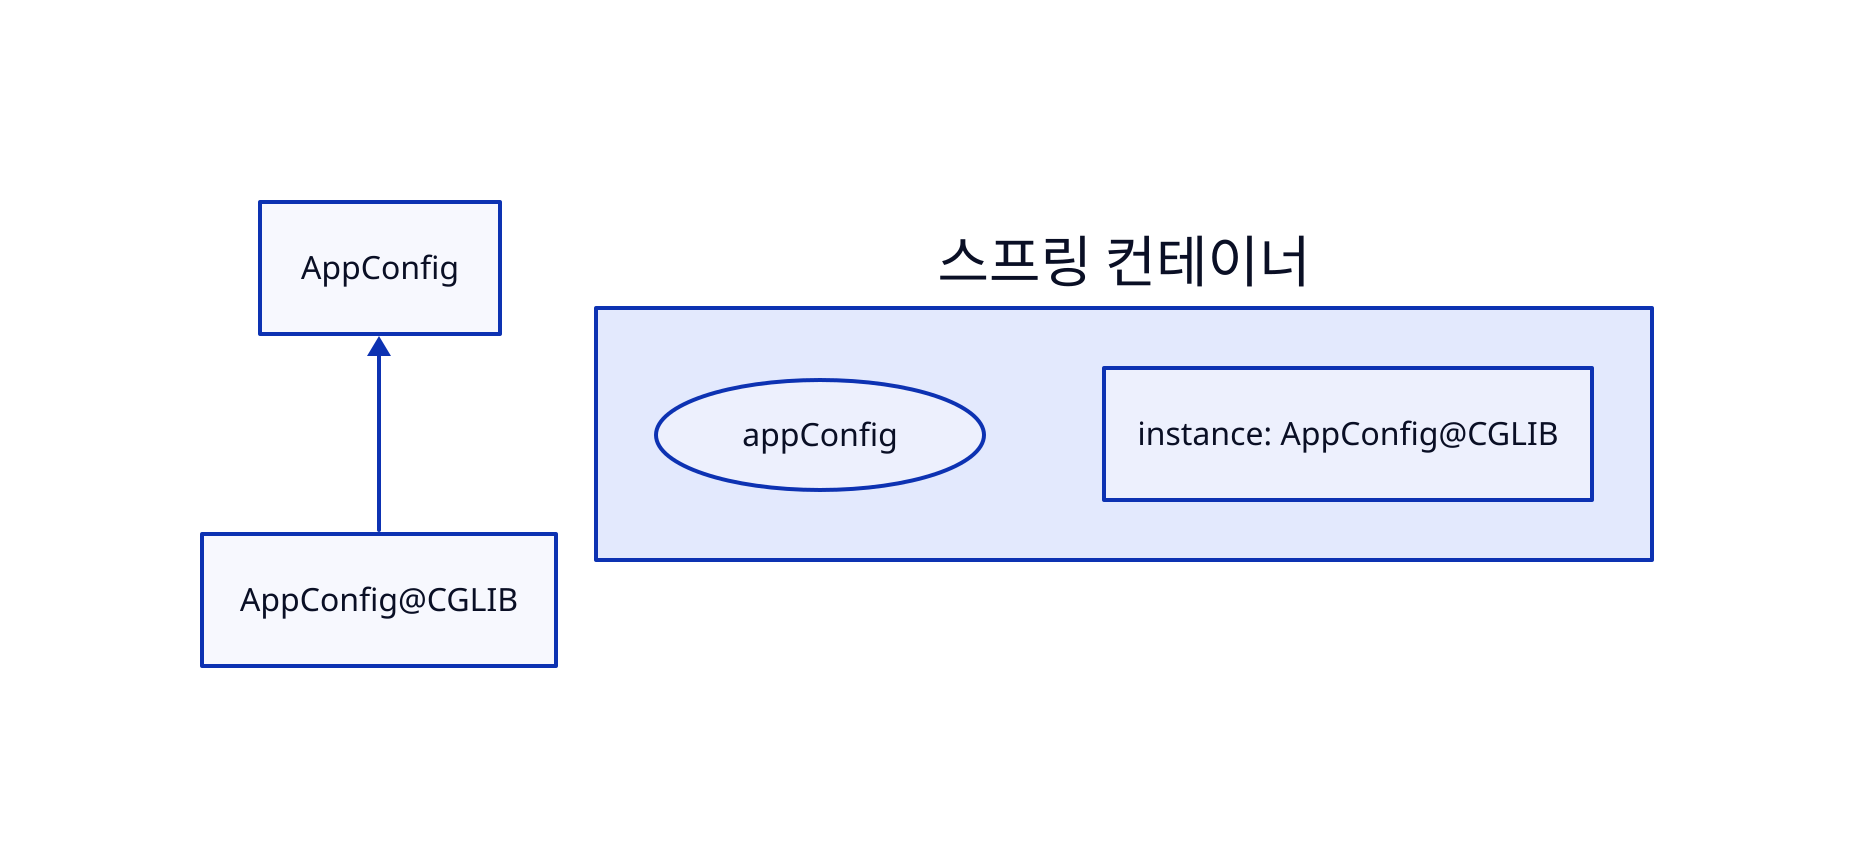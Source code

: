 direction: up

ac: AppConfig
acc: AppConfig@CGLIB

sc: '스프링 컨테이너' {
    direction: up
    near: center-right
    ac: 'appConfig' {
        shape: oval
    }
    in: 'instance: AppConfig@CGLIB'
}

acc -> ac